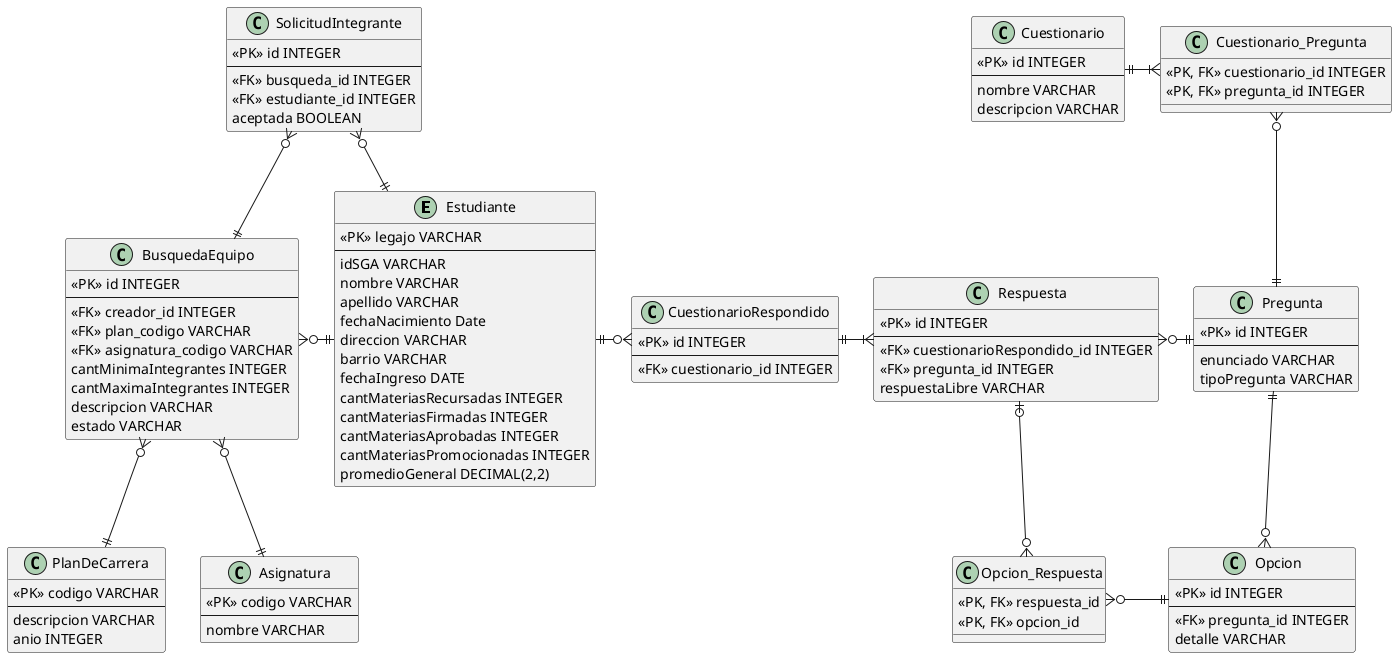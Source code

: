 @startuml
'https://plantuml.com/class-diagram

entity Estudiante {
    <<PK>> legajo VARCHAR
    --
    idSGA VARCHAR
    nombre VARCHAR
    apellido VARCHAR
    fechaNacimiento Date
    direccion VARCHAR
    barrio VARCHAR
    fechaIngreso DATE
    cantMateriasRecursadas INTEGER
    cantMateriasFirmadas INTEGER
    cantMateriasAprobadas INTEGER
    cantMateriasPromocionadas INTEGER
    promedioGeneral DECIMAL(2,2)
}

class Cuestionario {
    <<PK>> id INTEGER
    ---
    nombre VARCHAR
    descripcion VARCHAR
}

class Cuestionario_Pregunta {
    <<PK, FK>> cuestionario_id INTEGER
    <<PK, FK>> pregunta_id INTEGER
}

class Pregunta {
    <<PK>> id INTEGER
    ---
    enunciado VARCHAR
    tipoPregunta VARCHAR
}

class Opcion {
    <<PK>> id INTEGER
    ---
    <<FK>> pregunta_id INTEGER
    detalle VARCHAR
}

class BusquedaEquipo {
    <<PK>> id INTEGER
    ---
    <<FK>> creador_id INTEGER
    <<FK>> plan_codigo VARCHAR
    <<FK>> asignatura_codigo VARCHAR
    cantMinimaIntegrantes INTEGER
    cantMaximaIntegrantes INTEGER
    descripcion VARCHAR
    estado VARCHAR
}

class PlanDeCarrera {
    <<PK>> codigo VARCHAR
    ---
    descripcion VARCHAR
    anio INTEGER
}

class Asignatura {
    <<PK>> codigo VARCHAR
    ---
    nombre VARCHAR
}

class SolicitudIntegrante {
    <<PK>> id INTEGER
    ---
    <<FK>> busqueda_id INTEGER
    <<FK>> estudiante_id INTEGER
    aceptada BOOLEAN
}

class CuestionarioRespondido {
    <<PK>> id INTEGER
    ---
    <<FK>> cuestionario_id INTEGER
}

class Respuesta {
    <<PK>> id INTEGER
    ---
    <<FK>> cuestionarioRespondido_id INTEGER
    <<FK>> pregunta_id INTEGER
    respuestaLibre VARCHAR
}

class Opcion_Respuesta {
    <<PK, FK>> respuesta_id
    <<PK, FK>> opcion_id
}

Estudiante ||-o{ CuestionarioRespondido
CuestionarioRespondido ||-|{ Respuesta
Respuesta }o-|| Pregunta
Respuesta |o-o{ Opcion_Respuesta
Opcion_Respuesta }o-|| Opcion
Pregunta ||--o{ Opcion
Cuestionario ||-|{ Cuestionario_Pregunta
Cuestionario_Pregunta }o--|| Pregunta
BusquedaEquipo }o-|| Estudiante
BusquedaEquipo }o--|| PlanDeCarrera
BusquedaEquipo }o--|| Asignatura
SolicitudIntegrante }o--|| BusquedaEquipo
SolicitudIntegrante }o--|| Estudiante

@enduml